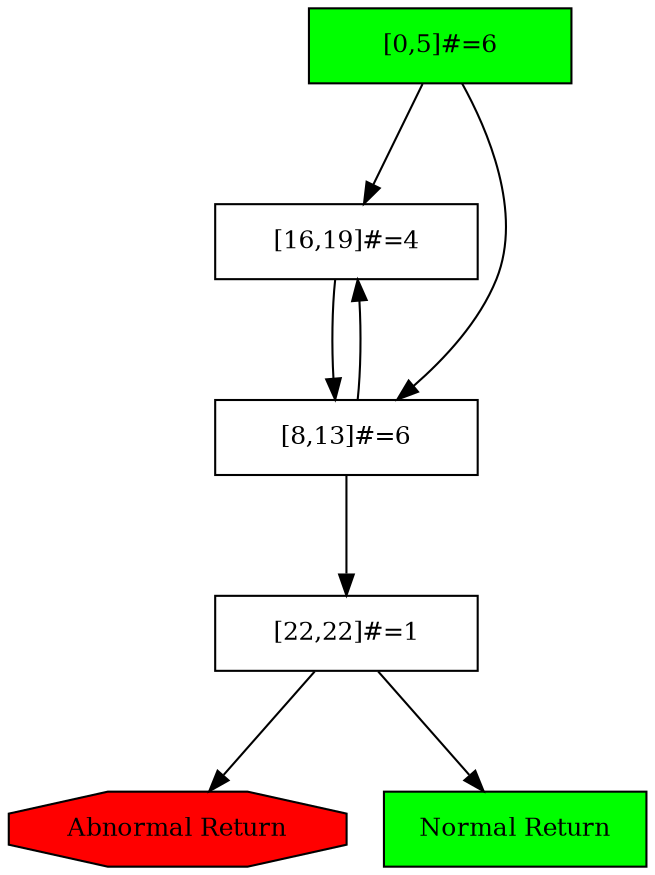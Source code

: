 digraph G {
	dir=forward;
	ranksep=0.8;
	rankdir=TB;
	node [shape=box,fontsize=12,width=1.75];

	0[style="filled",label="[0,5]#=6",fillcolor="green",labelloc="r"];
	0 -> 16 [dir=forward];
	0 -> 8 [dir=forward];
	16["shape"="box","labelloc"="l","label"="[16,19]#=4"];
	16 -> 8 [dir=forward];
	8["shape"="box","labelloc"="l","label"="[8,13]#=6"];
	8 -> 22 [dir=forward];
	8 -> 16 [dir=forward];
	22["shape"="box","labelloc"="l","label"="[22,22]#=1"];
	22 -> -2 [dir=forward];
	22 -> -1 [dir=forward];
	-2["style"="filled","label"="Abnormal Return","fillcolor"="red","labelloc"="l","shape"="octagon"];
	-1["labelloc"="l","fillcolor"="green","style"="filled","label"="Normal Return"];
}